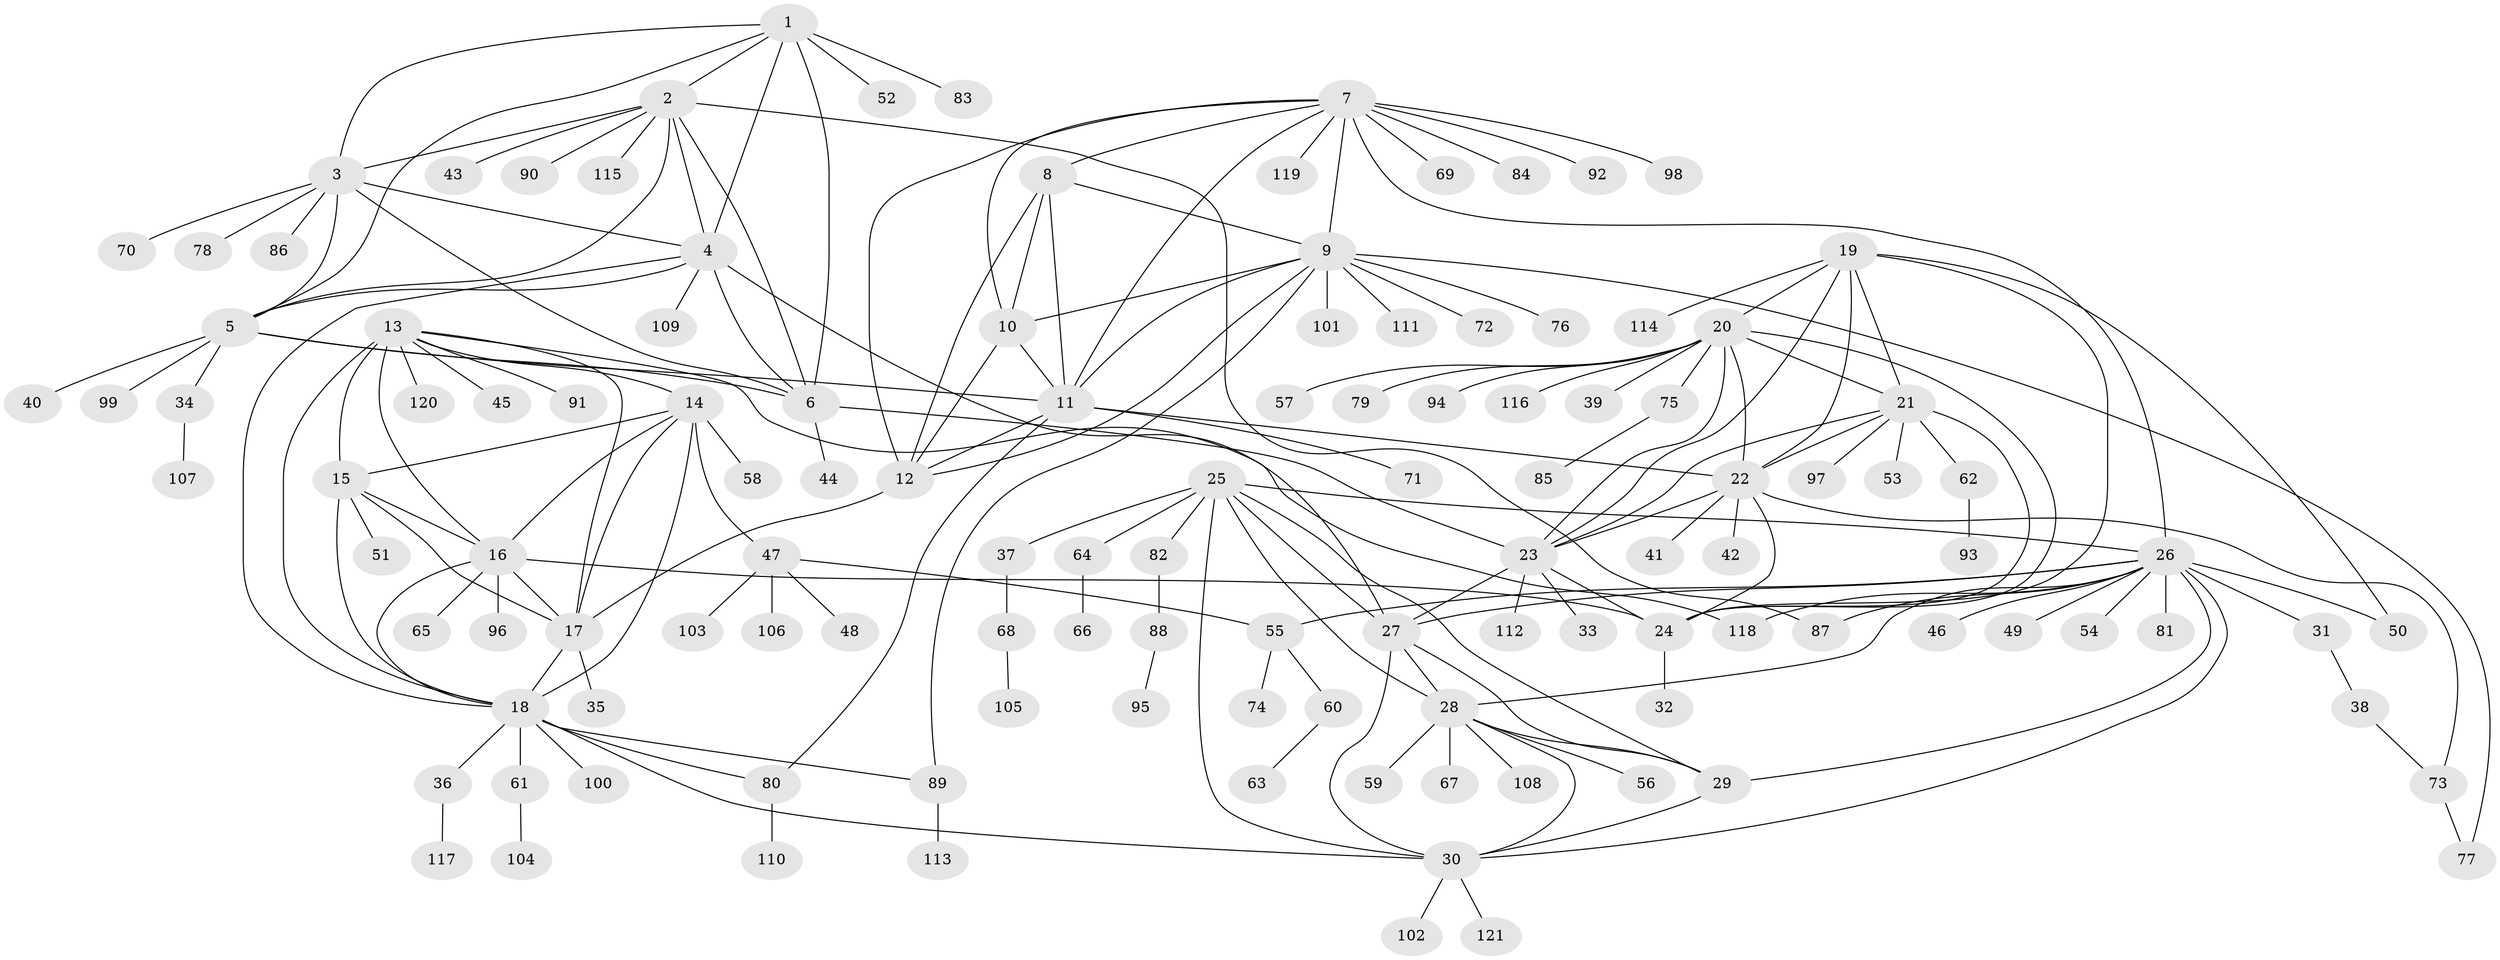 // coarse degree distribution, {5: 0.023809523809523808, 10: 0.023809523809523808, 6: 0.023809523809523808, 19: 0.011904761904761904, 15: 0.011904761904761904, 3: 0.03571428571428571, 4: 0.047619047619047616, 11: 0.011904761904761904, 7: 0.03571428571428571, 12: 0.011904761904761904, 14: 0.011904761904761904, 8: 0.011904761904761904, 2: 0.15476190476190477, 1: 0.5833333333333334}
// Generated by graph-tools (version 1.1) at 2025/19/03/04/25 18:19:28]
// undirected, 121 vertices, 184 edges
graph export_dot {
graph [start="1"]
  node [color=gray90,style=filled];
  1;
  2;
  3;
  4;
  5;
  6;
  7;
  8;
  9;
  10;
  11;
  12;
  13;
  14;
  15;
  16;
  17;
  18;
  19;
  20;
  21;
  22;
  23;
  24;
  25;
  26;
  27;
  28;
  29;
  30;
  31;
  32;
  33;
  34;
  35;
  36;
  37;
  38;
  39;
  40;
  41;
  42;
  43;
  44;
  45;
  46;
  47;
  48;
  49;
  50;
  51;
  52;
  53;
  54;
  55;
  56;
  57;
  58;
  59;
  60;
  61;
  62;
  63;
  64;
  65;
  66;
  67;
  68;
  69;
  70;
  71;
  72;
  73;
  74;
  75;
  76;
  77;
  78;
  79;
  80;
  81;
  82;
  83;
  84;
  85;
  86;
  87;
  88;
  89;
  90;
  91;
  92;
  93;
  94;
  95;
  96;
  97;
  98;
  99;
  100;
  101;
  102;
  103;
  104;
  105;
  106;
  107;
  108;
  109;
  110;
  111;
  112;
  113;
  114;
  115;
  116;
  117;
  118;
  119;
  120;
  121;
  1 -- 2;
  1 -- 3;
  1 -- 4;
  1 -- 5;
  1 -- 6;
  1 -- 52;
  1 -- 83;
  2 -- 3;
  2 -- 4;
  2 -- 5;
  2 -- 6;
  2 -- 43;
  2 -- 87;
  2 -- 90;
  2 -- 115;
  3 -- 4;
  3 -- 5;
  3 -- 6;
  3 -- 70;
  3 -- 78;
  3 -- 86;
  4 -- 5;
  4 -- 6;
  4 -- 18;
  4 -- 27;
  4 -- 109;
  5 -- 6;
  5 -- 11;
  5 -- 34;
  5 -- 40;
  5 -- 99;
  6 -- 23;
  6 -- 44;
  7 -- 8;
  7 -- 9;
  7 -- 10;
  7 -- 11;
  7 -- 12;
  7 -- 26;
  7 -- 69;
  7 -- 84;
  7 -- 92;
  7 -- 98;
  7 -- 119;
  8 -- 9;
  8 -- 10;
  8 -- 11;
  8 -- 12;
  9 -- 10;
  9 -- 11;
  9 -- 12;
  9 -- 72;
  9 -- 76;
  9 -- 77;
  9 -- 89;
  9 -- 101;
  9 -- 111;
  10 -- 11;
  10 -- 12;
  11 -- 12;
  11 -- 22;
  11 -- 71;
  11 -- 80;
  12 -- 17;
  13 -- 14;
  13 -- 15;
  13 -- 16;
  13 -- 17;
  13 -- 18;
  13 -- 45;
  13 -- 91;
  13 -- 118;
  13 -- 120;
  14 -- 15;
  14 -- 16;
  14 -- 17;
  14 -- 18;
  14 -- 47;
  14 -- 58;
  15 -- 16;
  15 -- 17;
  15 -- 18;
  15 -- 51;
  16 -- 17;
  16 -- 18;
  16 -- 24;
  16 -- 65;
  16 -- 96;
  17 -- 18;
  17 -- 35;
  18 -- 30;
  18 -- 36;
  18 -- 61;
  18 -- 80;
  18 -- 89;
  18 -- 100;
  19 -- 20;
  19 -- 21;
  19 -- 22;
  19 -- 23;
  19 -- 24;
  19 -- 50;
  19 -- 114;
  20 -- 21;
  20 -- 22;
  20 -- 23;
  20 -- 24;
  20 -- 39;
  20 -- 57;
  20 -- 75;
  20 -- 79;
  20 -- 94;
  20 -- 116;
  21 -- 22;
  21 -- 23;
  21 -- 24;
  21 -- 53;
  21 -- 62;
  21 -- 97;
  22 -- 23;
  22 -- 24;
  22 -- 41;
  22 -- 42;
  22 -- 73;
  23 -- 24;
  23 -- 27;
  23 -- 33;
  23 -- 112;
  24 -- 32;
  25 -- 26;
  25 -- 27;
  25 -- 28;
  25 -- 29;
  25 -- 30;
  25 -- 37;
  25 -- 64;
  25 -- 82;
  26 -- 27;
  26 -- 28;
  26 -- 29;
  26 -- 30;
  26 -- 31;
  26 -- 46;
  26 -- 49;
  26 -- 50;
  26 -- 54;
  26 -- 55;
  26 -- 81;
  26 -- 87;
  26 -- 118;
  27 -- 28;
  27 -- 29;
  27 -- 30;
  28 -- 29;
  28 -- 30;
  28 -- 56;
  28 -- 59;
  28 -- 67;
  28 -- 108;
  29 -- 30;
  30 -- 102;
  30 -- 121;
  31 -- 38;
  34 -- 107;
  36 -- 117;
  37 -- 68;
  38 -- 73;
  47 -- 48;
  47 -- 55;
  47 -- 103;
  47 -- 106;
  55 -- 60;
  55 -- 74;
  60 -- 63;
  61 -- 104;
  62 -- 93;
  64 -- 66;
  68 -- 105;
  73 -- 77;
  75 -- 85;
  80 -- 110;
  82 -- 88;
  88 -- 95;
  89 -- 113;
}
